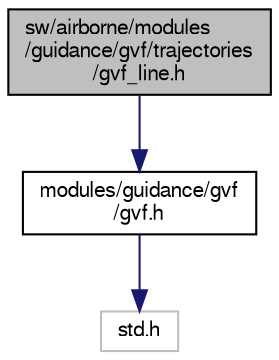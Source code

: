 digraph "sw/airborne/modules/guidance/gvf/trajectories/gvf_line.h"
{
  edge [fontname="FreeSans",fontsize="10",labelfontname="FreeSans",labelfontsize="10"];
  node [fontname="FreeSans",fontsize="10",shape=record];
  Node1 [label="sw/airborne/modules\l/guidance/gvf/trajectories\l/gvf_line.h",height=0.2,width=0.4,color="black", fillcolor="grey75", style="filled", fontcolor="black"];
  Node1 -> Node2 [color="midnightblue",fontsize="10",style="solid",fontname="FreeSans"];
  Node2 [label="modules/guidance/gvf\l/gvf.h",height=0.2,width=0.4,color="black", fillcolor="white", style="filled",URL="$gvf_8h.html",tooltip="Guidance algorithm based on vector fields. "];
  Node2 -> Node3 [color="midnightblue",fontsize="10",style="solid",fontname="FreeSans"];
  Node3 [label="std.h",height=0.2,width=0.4,color="grey75", fillcolor="white", style="filled"];
}
